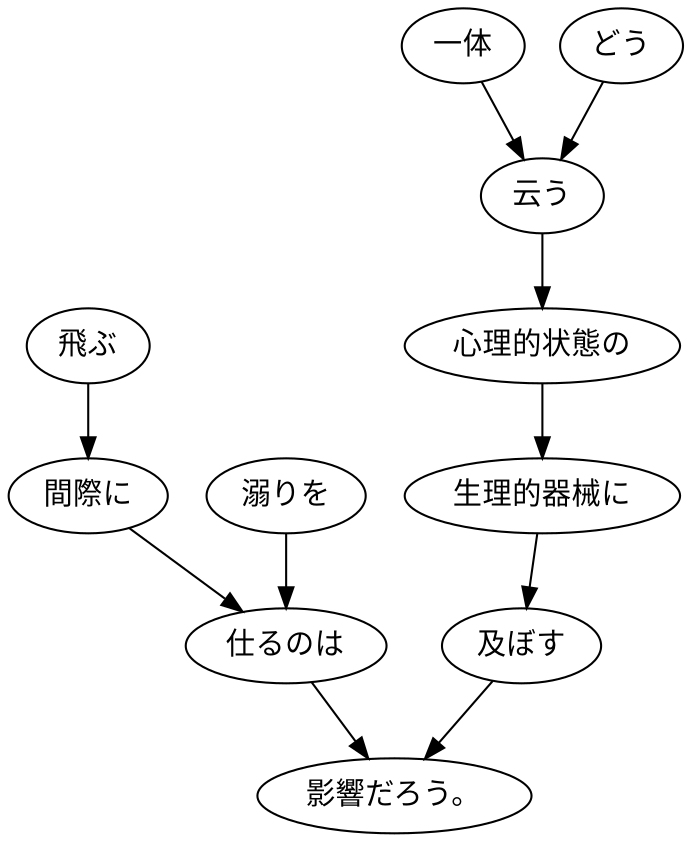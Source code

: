digraph graph4040 {
	node0 [label="飛ぶ"];
	node1 [label="間際に"];
	node2 [label="溺りを"];
	node3 [label="仕るのは"];
	node4 [label="一体"];
	node5 [label="どう"];
	node6 [label="云う"];
	node7 [label="心理的状態の"];
	node8 [label="生理的器械に"];
	node9 [label="及ぼす"];
	node10 [label="影響だろう。"];
	node0 -> node1;
	node1 -> node3;
	node2 -> node3;
	node3 -> node10;
	node4 -> node6;
	node5 -> node6;
	node6 -> node7;
	node7 -> node8;
	node8 -> node9;
	node9 -> node10;
}
